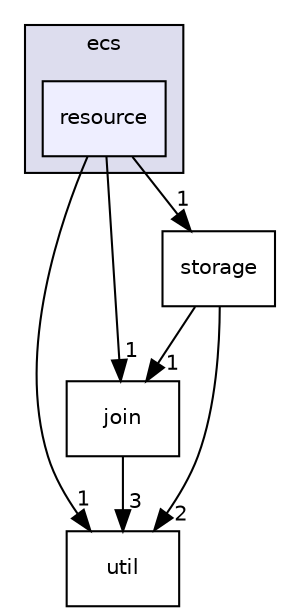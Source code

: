 digraph "src/ecs/resource" {
  compound=true
  node [ fontsize="10", fontname="Helvetica"];
  edge [ labelfontsize="10", labelfontname="Helvetica"];
  subgraph clusterdir_ddca5f149c4ce13074f28b270e950ba9 {
    graph [ bgcolor="#ddddee", pencolor="black", label="ecs" fontname="Helvetica", fontsize="10", URL="dir_ddca5f149c4ce13074f28b270e950ba9.html"]
  dir_4e86420503e0caa6f405d70b77d5b79b [shape=box, label="resource", style="filled", fillcolor="#eeeeff", pencolor="black", URL="dir_4e86420503e0caa6f405d70b77d5b79b.html"];
  }
  dir_5abdaf7f73d21794a8fbc6d7283f9520 [shape=box label="join" URL="dir_5abdaf7f73d21794a8fbc6d7283f9520.html"];
  dir_b7878ad5ecbf2506f4125b9d34c97e45 [shape=box label="util" URL="dir_b7878ad5ecbf2506f4125b9d34c97e45.html"];
  dir_070851a3a113ba0e3a3b53c5e8280d9f [shape=box label="storage" URL="dir_070851a3a113ba0e3a3b53c5e8280d9f.html"];
  dir_5abdaf7f73d21794a8fbc6d7283f9520->dir_b7878ad5ecbf2506f4125b9d34c97e45 [headlabel="3", labeldistance=1.5 headhref="dir_000002_000024.html"];
  dir_070851a3a113ba0e3a3b53c5e8280d9f->dir_5abdaf7f73d21794a8fbc6d7283f9520 [headlabel="1", labeldistance=1.5 headhref="dir_000004_000002.html"];
  dir_070851a3a113ba0e3a3b53c5e8280d9f->dir_b7878ad5ecbf2506f4125b9d34c97e45 [headlabel="2", labeldistance=1.5 headhref="dir_000004_000024.html"];
  dir_4e86420503e0caa6f405d70b77d5b79b->dir_5abdaf7f73d21794a8fbc6d7283f9520 [headlabel="1", labeldistance=1.5 headhref="dir_000003_000002.html"];
  dir_4e86420503e0caa6f405d70b77d5b79b->dir_b7878ad5ecbf2506f4125b9d34c97e45 [headlabel="1", labeldistance=1.5 headhref="dir_000003_000024.html"];
  dir_4e86420503e0caa6f405d70b77d5b79b->dir_070851a3a113ba0e3a3b53c5e8280d9f [headlabel="1", labeldistance=1.5 headhref="dir_000003_000004.html"];
}
